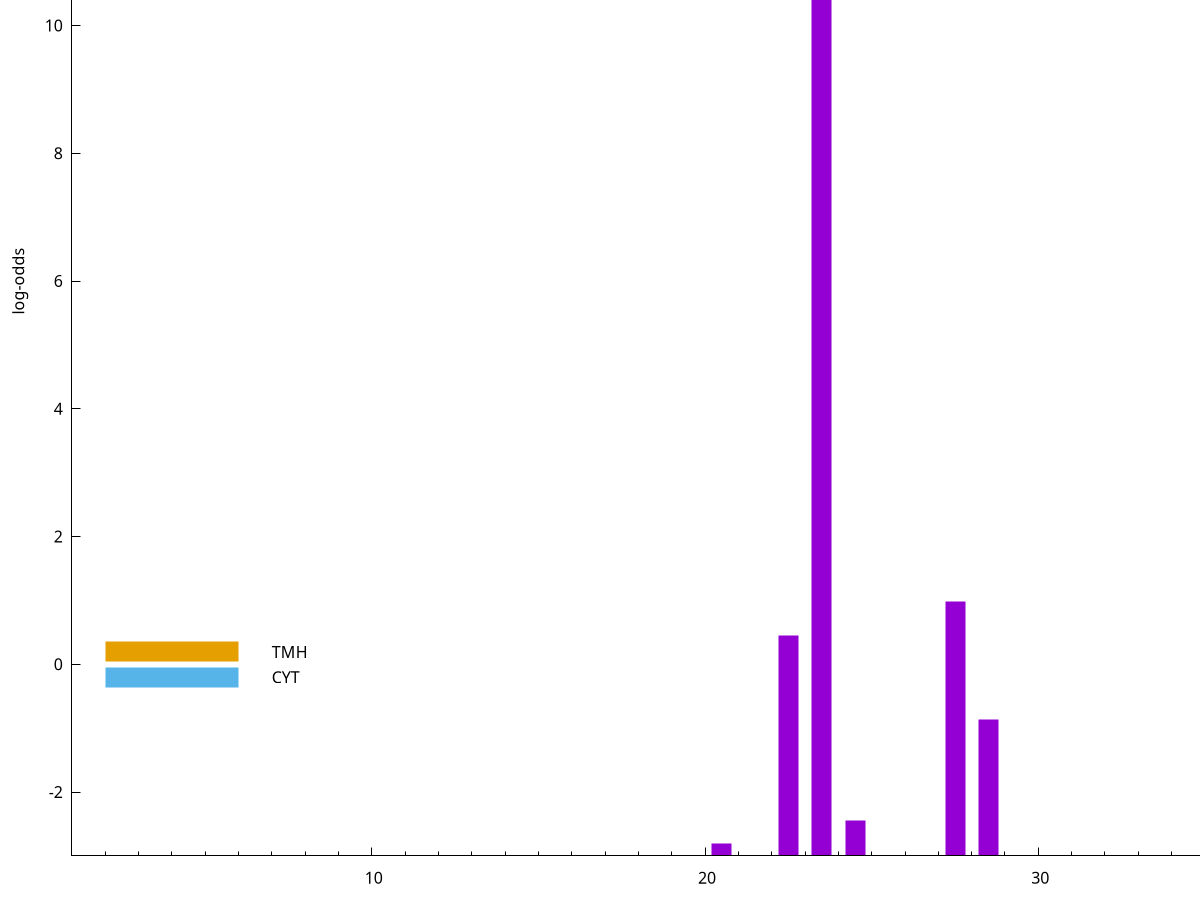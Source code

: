 set title "LipoP predictions for SRR3996261.gff"
set size 2., 1.4
set xrange [1:70] 
set mxtics 10
set yrange [-3:15]
set y2range [0:18]
set ylabel "log-odds"
set term postscript eps color solid "Helvetica" 30
set output "SRR3996261.gff15.eps"
set arrow from 2,12.3513 to 6,12.3513 nohead lt 1 lw 20
set label "SpI" at 7,12.3513
set arrow from 2,0.192762 to 6,0.192762 nohead lt 4 lw 20
set label "TMH" at 7,0.192762
set arrow from 2,-0.200913 to 6,-0.200913 nohead lt 3 lw 20
set label "CYT" at 7,-0.200913
set arrow from 2,12.3513 to 6,12.3513 nohead lt 1 lw 20
set label "SpI" at 7,12.3513
# NOTE: The scores below are the log-odds scores with the threshold
# NOTE: subtracted (a hack to make gnuplot make the histogram all
# NOTE: look nice).
plot "-" axes x1y2 title "" with impulses lt 1 lw 20
23.500000 15.350100
27.500000 3.981394
22.500000 3.456885
28.500000 2.133105
24.500000 0.555090
20.500000 0.194980
e
exit
